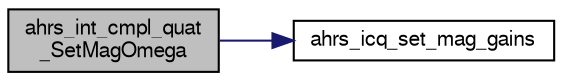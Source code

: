 digraph "ahrs_int_cmpl_quat_SetMagOmega"
{
  edge [fontname="FreeSans",fontsize="10",labelfontname="FreeSans",labelfontsize="10"];
  node [fontname="FreeSans",fontsize="10",shape=record];
  rankdir="LR";
  Node1 [label="ahrs_int_cmpl_quat\l_SetMagOmega",height=0.2,width=0.4,color="black", fillcolor="grey75", style="filled", fontcolor="black"];
  Node1 -> Node2 [color="midnightblue",fontsize="10",style="solid",fontname="FreeSans"];
  Node2 [label="ahrs_icq_set_mag_gains",height=0.2,width=0.4,color="black", fillcolor="white", style="filled",URL="$ahrs__int__cmpl__quat_8h.html#ac7ceba3dd76d68435d752209115992d3",tooltip="update pre-computed kp and ki gains from mag_omega and mag_zeta "];
}
